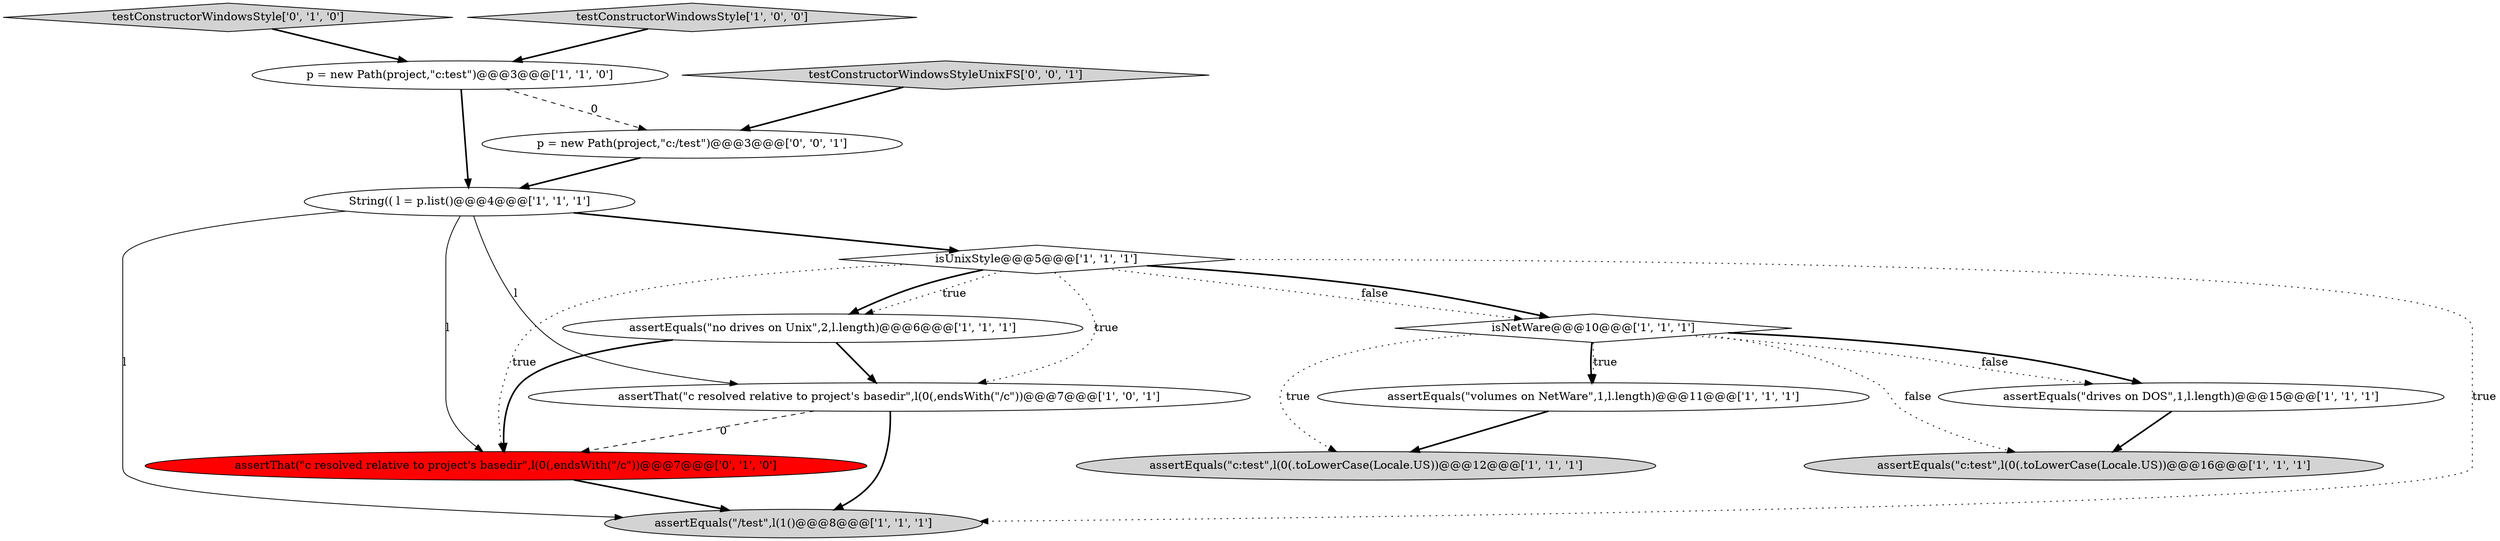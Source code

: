 digraph {
8 [style = filled, label = "p = new Path(project,\"c:\test\")@@@3@@@['1', '1', '0']", fillcolor = white, shape = ellipse image = "AAA0AAABBB1BBB"];
1 [style = filled, label = "String(( l = p.list()@@@4@@@['1', '1', '1']", fillcolor = white, shape = ellipse image = "AAA0AAABBB1BBB"];
5 [style = filled, label = "isNetWare@@@10@@@['1', '1', '1']", fillcolor = white, shape = diamond image = "AAA0AAABBB1BBB"];
7 [style = filled, label = "assertEquals(\"/test\",l(1()@@@8@@@['1', '1', '1']", fillcolor = lightgray, shape = ellipse image = "AAA0AAABBB1BBB"];
9 [style = filled, label = "assertEquals(\"c:\test\",l(0(.toLowerCase(Locale.US))@@@12@@@['1', '1', '1']", fillcolor = lightgray, shape = ellipse image = "AAA0AAABBB1BBB"];
10 [style = filled, label = "assertEquals(\"no drives on Unix\",2,l.length)@@@6@@@['1', '1', '1']", fillcolor = white, shape = ellipse image = "AAA0AAABBB1BBB"];
11 [style = filled, label = "assertEquals(\"c:\test\",l(0(.toLowerCase(Locale.US))@@@16@@@['1', '1', '1']", fillcolor = lightgray, shape = ellipse image = "AAA0AAABBB1BBB"];
12 [style = filled, label = "assertThat(\"c resolved relative to project's basedir\",l(0(,endsWith(\"/c\"))@@@7@@@['0', '1', '0']", fillcolor = red, shape = ellipse image = "AAA1AAABBB2BBB"];
14 [style = filled, label = "p = new Path(project,\"c:/test\")@@@3@@@['0', '0', '1']", fillcolor = white, shape = ellipse image = "AAA0AAABBB3BBB"];
4 [style = filled, label = "assertThat(\"c resolved relative to project's basedir\",l(0(,endsWith(\"/c\"))@@@7@@@['1', '0', '1']", fillcolor = white, shape = ellipse image = "AAA0AAABBB1BBB"];
15 [style = filled, label = "testConstructorWindowsStyleUnixFS['0', '0', '1']", fillcolor = lightgray, shape = diamond image = "AAA0AAABBB3BBB"];
6 [style = filled, label = "isUnixStyle@@@5@@@['1', '1', '1']", fillcolor = white, shape = diamond image = "AAA0AAABBB1BBB"];
2 [style = filled, label = "assertEquals(\"volumes on NetWare\",1,l.length)@@@11@@@['1', '1', '1']", fillcolor = white, shape = ellipse image = "AAA0AAABBB1BBB"];
3 [style = filled, label = "assertEquals(\"drives on DOS\",1,l.length)@@@15@@@['1', '1', '1']", fillcolor = white, shape = ellipse image = "AAA0AAABBB1BBB"];
13 [style = filled, label = "testConstructorWindowsStyle['0', '1', '0']", fillcolor = lightgray, shape = diamond image = "AAA0AAABBB2BBB"];
0 [style = filled, label = "testConstructorWindowsStyle['1', '0', '0']", fillcolor = lightgray, shape = diamond image = "AAA0AAABBB1BBB"];
5->3 [style = bold, label=""];
6->5 [style = dotted, label="false"];
15->14 [style = bold, label=""];
1->4 [style = solid, label="l"];
3->11 [style = bold, label=""];
5->11 [style = dotted, label="false"];
2->9 [style = bold, label=""];
8->14 [style = dashed, label="0"];
12->7 [style = bold, label=""];
4->7 [style = bold, label=""];
14->1 [style = bold, label=""];
4->12 [style = dashed, label="0"];
6->10 [style = dotted, label="true"];
8->1 [style = bold, label=""];
6->5 [style = bold, label=""];
5->2 [style = bold, label=""];
1->6 [style = bold, label=""];
6->4 [style = dotted, label="true"];
10->12 [style = bold, label=""];
6->10 [style = bold, label=""];
0->8 [style = bold, label=""];
5->3 [style = dotted, label="false"];
10->4 [style = bold, label=""];
6->7 [style = dotted, label="true"];
1->7 [style = solid, label="l"];
5->9 [style = dotted, label="true"];
1->12 [style = solid, label="l"];
6->12 [style = dotted, label="true"];
13->8 [style = bold, label=""];
5->2 [style = dotted, label="true"];
}
